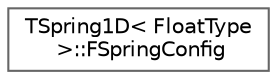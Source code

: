 digraph "Graphical Class Hierarchy"
{
 // INTERACTIVE_SVG=YES
 // LATEX_PDF_SIZE
  bgcolor="transparent";
  edge [fontname=Helvetica,fontsize=10,labelfontname=Helvetica,labelfontsize=10];
  node [fontname=Helvetica,fontsize=10,shape=box,height=0.2,width=0.4];
  rankdir="LR";
  Node0 [id="Node000000",label="TSpring1D\< FloatType\l \>::FSpringConfig",height=0.2,width=0.4,color="grey40", fillcolor="white", style="filled",URL="$d1/d1a/classTSpring1D_1_1FSpringConfig.html",tooltip="Spring configuration."];
}
